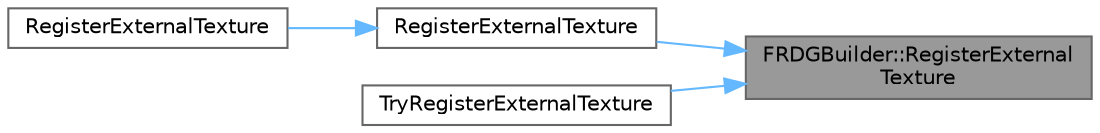 digraph "FRDGBuilder::RegisterExternalTexture"
{
 // INTERACTIVE_SVG=YES
 // LATEX_PDF_SIZE
  bgcolor="transparent";
  edge [fontname=Helvetica,fontsize=10,labelfontname=Helvetica,labelfontsize=10];
  node [fontname=Helvetica,fontsize=10,shape=box,height=0.2,width=0.4];
  rankdir="RL";
  Node1 [id="Node000001",label="FRDGBuilder::RegisterExternal\lTexture",height=0.2,width=0.4,color="gray40", fillcolor="grey60", style="filled", fontcolor="black",tooltip="Registers a external pooled render target texture to be tracked by the render graph."];
  Node1 -> Node2 [id="edge1_Node000001_Node000002",dir="back",color="steelblue1",style="solid",tooltip=" "];
  Node2 [id="Node000002",label="RegisterExternalTexture",height=0.2,width=0.4,color="grey40", fillcolor="white", style="filled",URL="$d6/d45/RenderGraphUtils_8h.html#af3733af64a83b55a074ad75a05b9a83b",tooltip=" "];
  Node2 -> Node3 [id="edge2_Node000002_Node000003",dir="back",color="steelblue1",style="solid",tooltip=" "];
  Node3 [id="Node000003",label="RegisterExternalTexture",height=0.2,width=0.4,color="grey40", fillcolor="white", style="filled",URL="$d6/d45/RenderGraphUtils_8h.html#a6ad5c7ec9d70b3a5ed2dba8c0effb484",tooltip=" "];
  Node1 -> Node4 [id="edge3_Node000001_Node000004",dir="back",color="steelblue1",style="solid",tooltip=" "];
  Node4 [id="Node000004",label="TryRegisterExternalTexture",height=0.2,width=0.4,color="grey40", fillcolor="white", style="filled",URL="$d6/d45/RenderGraphUtils_8h.html#a9705b8ec942e01338c61447877ab67a7",tooltip="Variants of RegisterExternalTexture which will returns null (rather than assert) if the external text..."];
}
